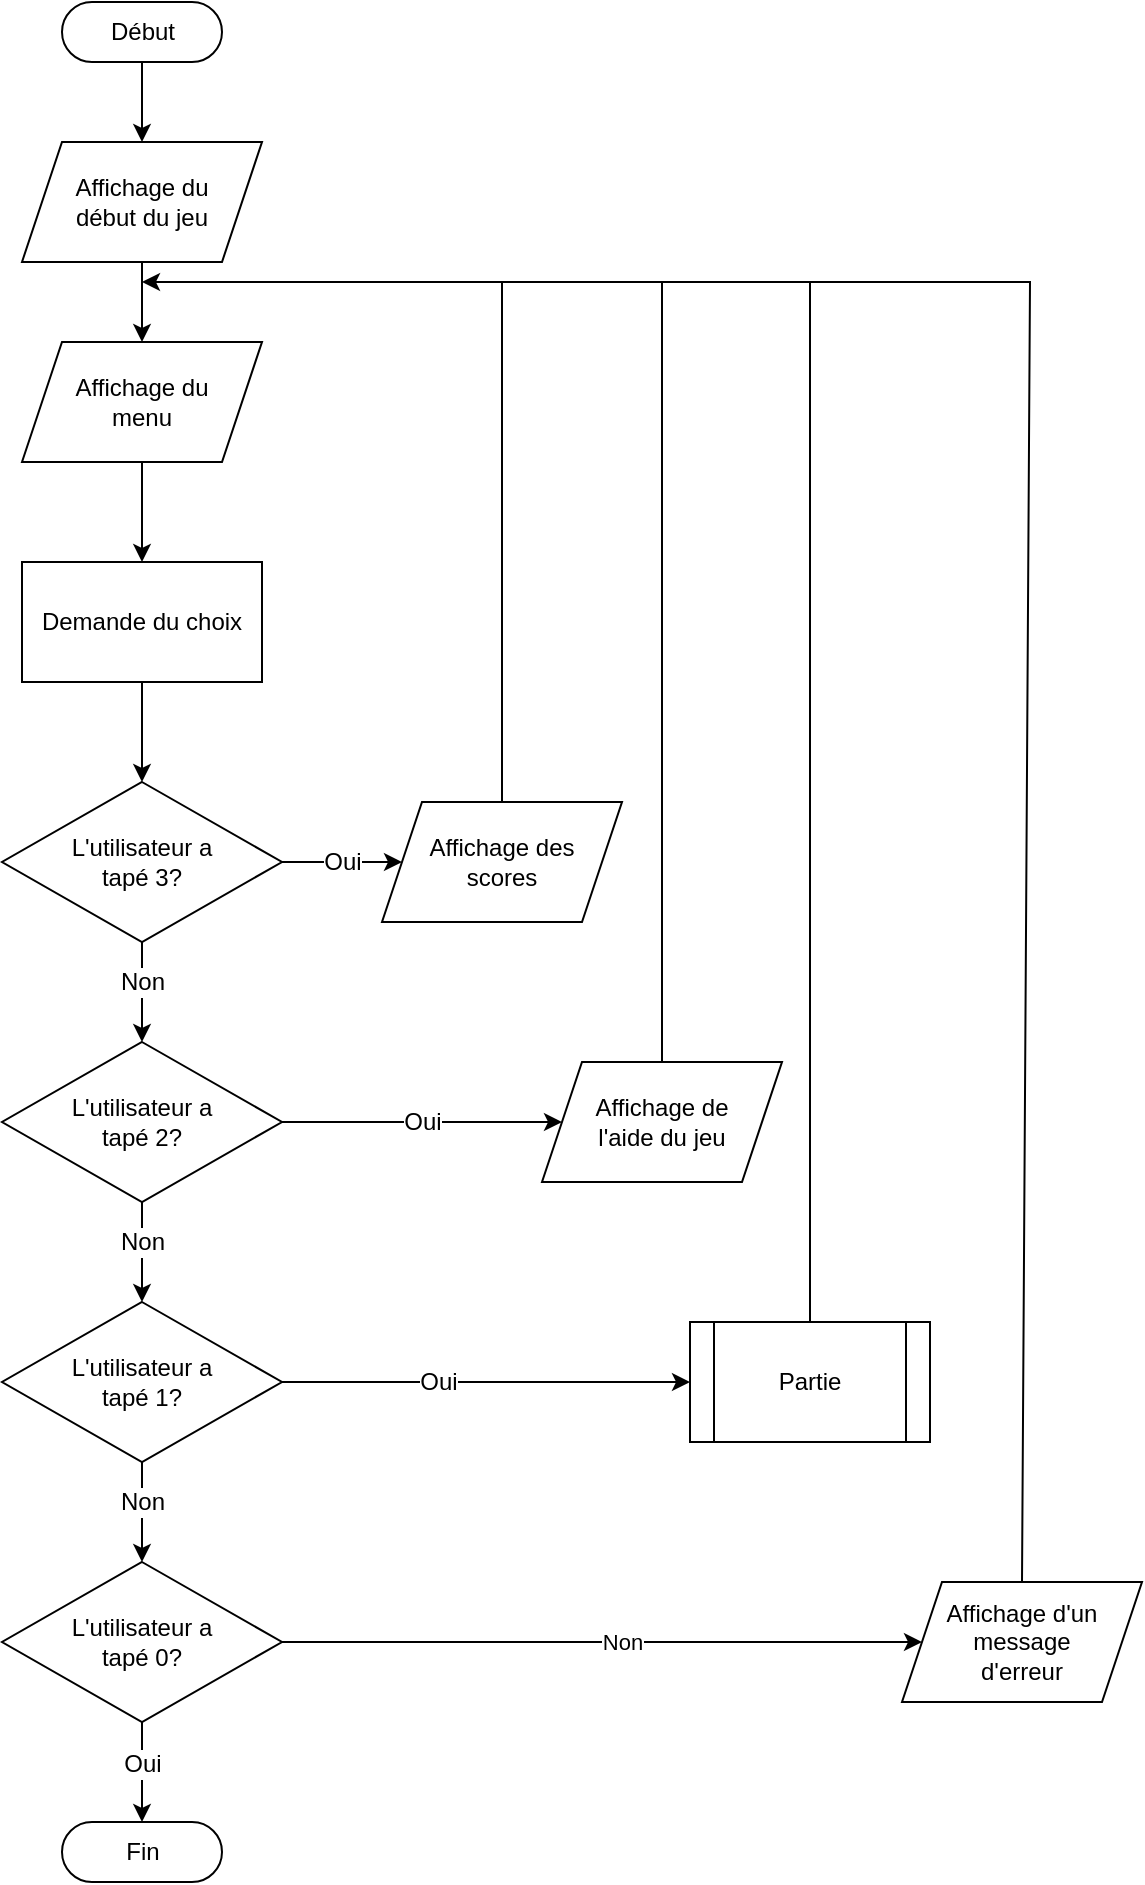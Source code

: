 <mxfile version="15.8.4" type="device"><diagram id="94fMmIdl7GFTqGtqJ_KV" name="Page-1"><mxGraphModel dx="1102" dy="905" grid="1" gridSize="10" guides="1" tooltips="1" connect="1" arrows="1" fold="1" page="1" pageScale="1" pageWidth="827" pageHeight="1169" math="0" shadow="0"><root><mxCell id="0"/><mxCell id="1" parent="0"/><mxCell id="Zf44dqe_ZvrofhenGyv4-8" value="Début" style="html=1;dashed=0;whitespace=wrap;shape=mxgraph.dfd.start;rounded=1;shadow=0;glass=0;sketch=0;fontFamily=Helvetica;fontSize=12;fontColor=default;strokeColor=default;fillColor=default;gradientColor=none;" parent="1" vertex="1"><mxGeometry x="159" y="40" width="80" height="30" as="geometry"/></mxCell><mxCell id="Zf44dqe_ZvrofhenGyv4-10" value="" style="endArrow=classic;html=1;rounded=0;fontFamily=Helvetica;fontSize=12;fontColor=default;exitX=0.5;exitY=0.5;exitDx=0;exitDy=15;exitPerimeter=0;entryX=0.5;entryY=0;entryDx=0;entryDy=0;" parent="1" source="Zf44dqe_ZvrofhenGyv4-8" edge="1"><mxGeometry width="50" height="50" relative="1" as="geometry"><mxPoint x="369" y="410" as="sourcePoint"/><mxPoint x="199" y="110" as="targetPoint"/></mxGeometry></mxCell><mxCell id="Zf44dqe_ZvrofhenGyv4-12" value="" style="endArrow=classic;html=1;rounded=0;fontFamily=Helvetica;fontSize=12;fontColor=default;exitX=0.5;exitY=1;exitDx=0;exitDy=0;entryX=0.5;entryY=0;entryDx=0;entryDy=0;" parent="1" edge="1"><mxGeometry width="50" height="50" relative="1" as="geometry"><mxPoint x="199" y="170" as="sourcePoint"/><mxPoint x="199" y="210" as="targetPoint"/></mxGeometry></mxCell><mxCell id="Zf44dqe_ZvrofhenGyv4-13" value="L'utilisateur a&lt;br&gt;tapé 3?" style="rhombus;whiteSpace=wrap;html=1;rounded=0;shadow=0;glass=0;sketch=0;fontFamily=Helvetica;fontSize=12;fontColor=default;strokeColor=default;fillColor=default;gradientColor=none;" parent="1" vertex="1"><mxGeometry x="129" y="430" width="140" height="80" as="geometry"/></mxCell><mxCell id="Zf44dqe_ZvrofhenGyv4-14" value="&lt;span&gt;Affichage du&lt;br&gt;début&amp;nbsp;&lt;/span&gt;&lt;span&gt;du jeu&lt;/span&gt;" style="shape=parallelogram;perimeter=parallelogramPerimeter;whiteSpace=wrap;html=1;fixedSize=1;rounded=0;shadow=0;glass=0;sketch=0;fontFamily=Helvetica;fontSize=12;fontColor=default;strokeColor=default;fillColor=default;gradientColor=none;" parent="1" vertex="1"><mxGeometry x="139" y="110" width="120" height="60" as="geometry"/></mxCell><mxCell id="Zf44dqe_ZvrofhenGyv4-15" value="&lt;span&gt;Affichage du&lt;br&gt;menu&lt;/span&gt;" style="shape=parallelogram;perimeter=parallelogramPerimeter;whiteSpace=wrap;html=1;fixedSize=1;rounded=0;shadow=0;glass=0;sketch=0;fontFamily=Helvetica;fontSize=12;fontColor=default;strokeColor=default;fillColor=default;gradientColor=none;" parent="1" vertex="1"><mxGeometry x="139" y="210" width="120" height="60" as="geometry"/></mxCell><mxCell id="Zf44dqe_ZvrofhenGyv4-17" value="Demande du choix" style="rounded=0;whiteSpace=wrap;html=1;shadow=0;glass=0;sketch=0;fontFamily=Helvetica;fontSize=12;fontColor=default;strokeColor=default;fillColor=default;gradientColor=none;" parent="1" vertex="1"><mxGeometry x="139" y="320" width="120" height="60" as="geometry"/></mxCell><mxCell id="Zf44dqe_ZvrofhenGyv4-18" value="" style="endArrow=classic;html=1;rounded=0;fontFamily=Helvetica;fontSize=12;fontColor=default;entryX=0.5;entryY=0;entryDx=0;entryDy=0;exitX=0.5;exitY=1;exitDx=0;exitDy=0;" parent="1" source="Zf44dqe_ZvrofhenGyv4-15" target="Zf44dqe_ZvrofhenGyv4-17" edge="1"><mxGeometry width="50" height="50" relative="1" as="geometry"><mxPoint x="269" y="290" as="sourcePoint"/><mxPoint x="419" y="340" as="targetPoint"/></mxGeometry></mxCell><mxCell id="Zf44dqe_ZvrofhenGyv4-19" value="" style="endArrow=classic;html=1;rounded=0;fontFamily=Helvetica;fontSize=12;fontColor=default;exitX=0.5;exitY=1;exitDx=0;exitDy=0;entryX=0.5;entryY=0;entryDx=0;entryDy=0;" parent="1" source="Zf44dqe_ZvrofhenGyv4-17" target="Zf44dqe_ZvrofhenGyv4-13" edge="1"><mxGeometry width="50" height="50" relative="1" as="geometry"><mxPoint x="369" y="390" as="sourcePoint"/><mxPoint x="419" y="340" as="targetPoint"/></mxGeometry></mxCell><mxCell id="Zf44dqe_ZvrofhenGyv4-20" value="" style="endArrow=classic;html=1;rounded=0;fontFamily=Helvetica;fontSize=12;fontColor=default;exitX=1;exitY=0.5;exitDx=0;exitDy=0;entryX=0;entryY=0.5;entryDx=0;entryDy=0;" parent="1" source="Zf44dqe_ZvrofhenGyv4-13" target="Zf44dqe_ZvrofhenGyv4-21" edge="1"><mxGeometry width="50" height="50" relative="1" as="geometry"><mxPoint x="369" y="390" as="sourcePoint"/><mxPoint x="329" y="470" as="targetPoint"/></mxGeometry></mxCell><mxCell id="Zf44dqe_ZvrofhenGyv4-22" value="Oui" style="edgeLabel;html=1;align=center;verticalAlign=middle;resizable=0;points=[];fontSize=12;fontFamily=Helvetica;fontColor=default;" parent="Zf44dqe_ZvrofhenGyv4-20" vertex="1" connectable="0"><mxGeometry x="0.455" y="1" relative="1" as="geometry"><mxPoint x="-14" y="1" as="offset"/></mxGeometry></mxCell><mxCell id="Zf44dqe_ZvrofhenGyv4-21" value="&lt;span&gt;Affichage des&lt;br&gt;scores&lt;br&gt;&lt;/span&gt;" style="shape=parallelogram;perimeter=parallelogramPerimeter;whiteSpace=wrap;html=1;fixedSize=1;rounded=0;shadow=0;glass=0;sketch=0;fontFamily=Helvetica;fontSize=12;fontColor=default;strokeColor=default;fillColor=default;gradientColor=none;" parent="1" vertex="1"><mxGeometry x="319" y="440" width="120" height="60" as="geometry"/></mxCell><mxCell id="Zf44dqe_ZvrofhenGyv4-23" value="" style="endArrow=classic;html=1;rounded=0;fontFamily=Helvetica;fontSize=12;fontColor=default;exitX=0.5;exitY=0;exitDx=0;exitDy=0;" parent="1" source="Zf44dqe_ZvrofhenGyv4-21" edge="1"><mxGeometry width="50" height="50" relative="1" as="geometry"><mxPoint x="369" y="390" as="sourcePoint"/><mxPoint x="199" y="180" as="targetPoint"/><Array as="points"><mxPoint x="379" y="180"/></Array></mxGeometry></mxCell><mxCell id="Zf44dqe_ZvrofhenGyv4-24" value="" style="endArrow=classic;html=1;rounded=0;fontFamily=Helvetica;fontSize=12;fontColor=default;exitX=0.5;exitY=1;exitDx=0;exitDy=0;entryX=0.5;entryY=0;entryDx=0;entryDy=0;" parent="1" source="Zf44dqe_ZvrofhenGyv4-13" target="Zf44dqe_ZvrofhenGyv4-26" edge="1"><mxGeometry width="50" height="50" relative="1" as="geometry"><mxPoint x="369" y="390" as="sourcePoint"/><mxPoint x="351.308" y="577.692" as="targetPoint"/></mxGeometry></mxCell><mxCell id="Zf44dqe_ZvrofhenGyv4-27" value="Non" style="edgeLabel;html=1;align=center;verticalAlign=middle;resizable=0;points=[];fontSize=12;fontFamily=Helvetica;fontColor=default;" parent="Zf44dqe_ZvrofhenGyv4-24" vertex="1" connectable="0"><mxGeometry x="-0.501" relative="1" as="geometry"><mxPoint y="7" as="offset"/></mxGeometry></mxCell><mxCell id="Zf44dqe_ZvrofhenGyv4-26" value="L'utilisateur a&lt;br&gt;tapé 2?" style="rhombus;whiteSpace=wrap;html=1;rounded=0;shadow=0;glass=0;sketch=0;fontFamily=Helvetica;fontSize=12;fontColor=default;strokeColor=default;fillColor=default;gradientColor=none;" parent="1" vertex="1"><mxGeometry x="129" y="560" width="140" height="80" as="geometry"/></mxCell><mxCell id="Zf44dqe_ZvrofhenGyv4-28" value="" style="endArrow=classic;html=1;rounded=0;fontFamily=Helvetica;fontSize=12;fontColor=default;exitX=1;exitY=0.5;exitDx=0;exitDy=0;entryX=0;entryY=0.5;entryDx=0;entryDy=0;" parent="1" source="Zf44dqe_ZvrofhenGyv4-26" target="Zf44dqe_ZvrofhenGyv4-30" edge="1"><mxGeometry width="50" height="50" relative="1" as="geometry"><mxPoint x="349" y="600" as="sourcePoint"/><mxPoint x="409" y="600" as="targetPoint"/></mxGeometry></mxCell><mxCell id="Zf44dqe_ZvrofhenGyv4-29" value="Oui" style="edgeLabel;html=1;align=center;verticalAlign=middle;resizable=0;points=[];fontSize=12;fontFamily=Helvetica;fontColor=default;" parent="Zf44dqe_ZvrofhenGyv4-28" vertex="1" connectable="0"><mxGeometry x="0.455" y="1" relative="1" as="geometry"><mxPoint x="-32" y="1" as="offset"/></mxGeometry></mxCell><mxCell id="Zf44dqe_ZvrofhenGyv4-30" value="&lt;span&gt;Affichage de&lt;br&gt;l'aide du jeu&lt;br&gt;&lt;/span&gt;" style="shape=parallelogram;perimeter=parallelogramPerimeter;whiteSpace=wrap;html=1;fixedSize=1;rounded=0;shadow=0;glass=0;sketch=0;fontFamily=Helvetica;fontSize=12;fontColor=default;strokeColor=default;fillColor=default;gradientColor=none;" parent="1" vertex="1"><mxGeometry x="399" y="570" width="120" height="60" as="geometry"/></mxCell><mxCell id="Zf44dqe_ZvrofhenGyv4-32" value="" style="endArrow=none;html=1;rounded=0;fontFamily=Helvetica;fontSize=12;fontColor=default;exitX=0.5;exitY=0;exitDx=0;exitDy=0;" parent="1" source="Zf44dqe_ZvrofhenGyv4-30" edge="1"><mxGeometry width="50" height="50" relative="1" as="geometry"><mxPoint x="359" y="450" as="sourcePoint"/><mxPoint x="379" y="180" as="targetPoint"/><Array as="points"><mxPoint x="459" y="180"/></Array></mxGeometry></mxCell><mxCell id="Zf44dqe_ZvrofhenGyv4-39" value="" style="endArrow=classic;html=1;rounded=0;fontFamily=Helvetica;fontSize=12;fontColor=default;exitX=0.5;exitY=1;exitDx=0;exitDy=0;entryX=0.5;entryY=0;entryDx=0;entryDy=0;" parent="1" target="Zf44dqe_ZvrofhenGyv4-41" edge="1"><mxGeometry width="50" height="50" relative="1" as="geometry"><mxPoint x="199" y="640" as="sourcePoint"/><mxPoint x="351.308" y="707.692" as="targetPoint"/></mxGeometry></mxCell><mxCell id="Zf44dqe_ZvrofhenGyv4-40" value="Non" style="edgeLabel;html=1;align=center;verticalAlign=middle;resizable=0;points=[];fontSize=12;fontFamily=Helvetica;fontColor=default;" parent="Zf44dqe_ZvrofhenGyv4-39" vertex="1" connectable="0"><mxGeometry x="-0.501" relative="1" as="geometry"><mxPoint y="7" as="offset"/></mxGeometry></mxCell><mxCell id="Zf44dqe_ZvrofhenGyv4-41" value="L'utilisateur a&lt;br&gt;tapé 1?" style="rhombus;whiteSpace=wrap;html=1;rounded=0;shadow=0;glass=0;sketch=0;fontFamily=Helvetica;fontSize=12;fontColor=default;strokeColor=default;fillColor=default;gradientColor=none;" parent="1" vertex="1"><mxGeometry x="129" y="690" width="140" height="80" as="geometry"/></mxCell><mxCell id="Zf44dqe_ZvrofhenGyv4-42" value="" style="endArrow=classic;html=1;rounded=0;fontFamily=Helvetica;fontSize=12;fontColor=default;exitX=1;exitY=0.5;exitDx=0;exitDy=0;entryX=0;entryY=0.5;entryDx=0;entryDy=0;" parent="1" source="Zf44dqe_ZvrofhenGyv4-41" target="WMK5xLIRzWBpjgu0BAJD-1" edge="1"><mxGeometry width="50" height="50" relative="1" as="geometry"><mxPoint x="349" y="730" as="sourcePoint"/><mxPoint x="503" y="730" as="targetPoint"/></mxGeometry></mxCell><mxCell id="Zf44dqe_ZvrofhenGyv4-43" value="Oui" style="edgeLabel;html=1;align=center;verticalAlign=middle;resizable=0;points=[];fontSize=12;fontFamily=Helvetica;fontColor=default;" parent="Zf44dqe_ZvrofhenGyv4-42" vertex="1" connectable="0"><mxGeometry x="0.455" y="1" relative="1" as="geometry"><mxPoint x="-71" y="1" as="offset"/></mxGeometry></mxCell><mxCell id="Zf44dqe_ZvrofhenGyv4-46" value="" style="endArrow=none;html=1;rounded=0;fontFamily=Helvetica;fontSize=12;fontColor=default;exitX=0.5;exitY=0;exitDx=0;exitDy=0;" parent="1" source="WMK5xLIRzWBpjgu0BAJD-1" edge="1"><mxGeometry width="50" height="50" relative="1" as="geometry"><mxPoint x="533" y="700" as="sourcePoint"/><mxPoint x="459" y="180" as="targetPoint"/><Array as="points"><mxPoint x="533" y="180"/></Array></mxGeometry></mxCell><mxCell id="Zf44dqe_ZvrofhenGyv4-47" value="" style="endArrow=classic;html=1;rounded=0;fontFamily=Helvetica;fontSize=12;fontColor=default;exitX=0.5;exitY=1;exitDx=0;exitDy=0;entryX=0.5;entryY=0;entryDx=0;entryDy=0;" parent="1" target="WMK5xLIRzWBpjgu0BAJD-3" edge="1"><mxGeometry width="50" height="50" relative="1" as="geometry"><mxPoint x="199" y="770" as="sourcePoint"/><mxPoint x="269" y="800" as="targetPoint"/></mxGeometry></mxCell><mxCell id="Zf44dqe_ZvrofhenGyv4-48" value="Non" style="edgeLabel;html=1;align=center;verticalAlign=middle;resizable=0;points=[];fontSize=12;fontFamily=Helvetica;fontColor=default;" parent="Zf44dqe_ZvrofhenGyv4-47" vertex="1" connectable="0"><mxGeometry x="-0.501" relative="1" as="geometry"><mxPoint y="7" as="offset"/></mxGeometry></mxCell><mxCell id="Zf44dqe_ZvrofhenGyv4-50" value="Fin" style="html=1;dashed=0;whitespace=wrap;shape=mxgraph.dfd.start;rounded=1;shadow=0;glass=0;sketch=0;fontFamily=Helvetica;fontSize=12;fontColor=default;strokeColor=default;fillColor=default;gradientColor=none;" parent="1" vertex="1"><mxGeometry x="159" y="950" width="80" height="30" as="geometry"/></mxCell><mxCell id="WMK5xLIRzWBpjgu0BAJD-1" value="Partie" style="shape=process;whiteSpace=wrap;html=1;backgroundOutline=1;" parent="1" vertex="1"><mxGeometry x="473" y="700" width="120" height="60" as="geometry"/></mxCell><mxCell id="WMK5xLIRzWBpjgu0BAJD-3" value="L'utilisateur a&lt;br&gt;tapé 0?" style="rhombus;whiteSpace=wrap;html=1;rounded=0;shadow=0;glass=0;sketch=0;fontFamily=Helvetica;fontSize=12;fontColor=default;strokeColor=default;fillColor=default;gradientColor=none;" parent="1" vertex="1"><mxGeometry x="129" y="820" width="140" height="80" as="geometry"/></mxCell><mxCell id="WMK5xLIRzWBpjgu0BAJD-4" value="" style="endArrow=classic;html=1;rounded=0;fontFamily=Helvetica;fontSize=12;fontColor=default;entryX=0.5;entryY=0.5;entryDx=0;entryDy=-15;entryPerimeter=0;exitX=0.5;exitY=1;exitDx=0;exitDy=0;" parent="1" source="WMK5xLIRzWBpjgu0BAJD-3" target="Zf44dqe_ZvrofhenGyv4-50" edge="1"><mxGeometry width="50" height="50" relative="1" as="geometry"><mxPoint x="279" y="840" as="sourcePoint"/><mxPoint x="319" y="790" as="targetPoint"/></mxGeometry></mxCell><mxCell id="WMK5xLIRzWBpjgu0BAJD-5" value="Oui" style="edgeLabel;html=1;align=center;verticalAlign=middle;resizable=0;points=[];fontSize=12;fontFamily=Helvetica;fontColor=default;" parent="WMK5xLIRzWBpjgu0BAJD-4" vertex="1" connectable="0"><mxGeometry x="0.455" y="1" relative="1" as="geometry"><mxPoint x="-1" y="-16" as="offset"/></mxGeometry></mxCell><mxCell id="WMK5xLIRzWBpjgu0BAJD-7" value="&lt;span&gt;Affichage d'un&lt;br&gt;message&lt;br&gt;d'erreur&lt;br&gt;&lt;/span&gt;" style="shape=parallelogram;perimeter=parallelogramPerimeter;whiteSpace=wrap;html=1;fixedSize=1;rounded=0;shadow=0;glass=0;sketch=0;fontFamily=Helvetica;fontSize=12;fontColor=default;strokeColor=default;fillColor=default;gradientColor=none;" parent="1" vertex="1"><mxGeometry x="579" y="830" width="120" height="60" as="geometry"/></mxCell><mxCell id="WMK5xLIRzWBpjgu0BAJD-8" value="" style="endArrow=classic;html=1;rounded=0;exitX=1;exitY=0.5;exitDx=0;exitDy=0;entryX=0;entryY=0.5;entryDx=0;entryDy=0;" parent="1" source="WMK5xLIRzWBpjgu0BAJD-3" target="WMK5xLIRzWBpjgu0BAJD-7" edge="1"><mxGeometry width="50" height="50" relative="1" as="geometry"><mxPoint x="809" y="690" as="sourcePoint"/><mxPoint x="859" y="640" as="targetPoint"/></mxGeometry></mxCell><mxCell id="WMK5xLIRzWBpjgu0BAJD-9" value="Non" style="edgeLabel;html=1;align=center;verticalAlign=middle;resizable=0;points=[];" parent="WMK5xLIRzWBpjgu0BAJD-8" vertex="1" connectable="0"><mxGeometry x="0.181" y="2" relative="1" as="geometry"><mxPoint x="-19" y="2" as="offset"/></mxGeometry></mxCell><mxCell id="WMK5xLIRzWBpjgu0BAJD-10" value="" style="endArrow=none;html=1;rounded=0;fontFamily=Helvetica;fontSize=12;fontColor=default;exitX=0.5;exitY=0;exitDx=0;exitDy=0;" parent="1" source="WMK5xLIRzWBpjgu0BAJD-7" edge="1"><mxGeometry width="50" height="50" relative="1" as="geometry"><mxPoint x="643" y="810" as="sourcePoint"/><mxPoint x="529" y="180" as="targetPoint"/><Array as="points"><mxPoint x="643" y="180"/></Array></mxGeometry></mxCell></root></mxGraphModel></diagram></mxfile>